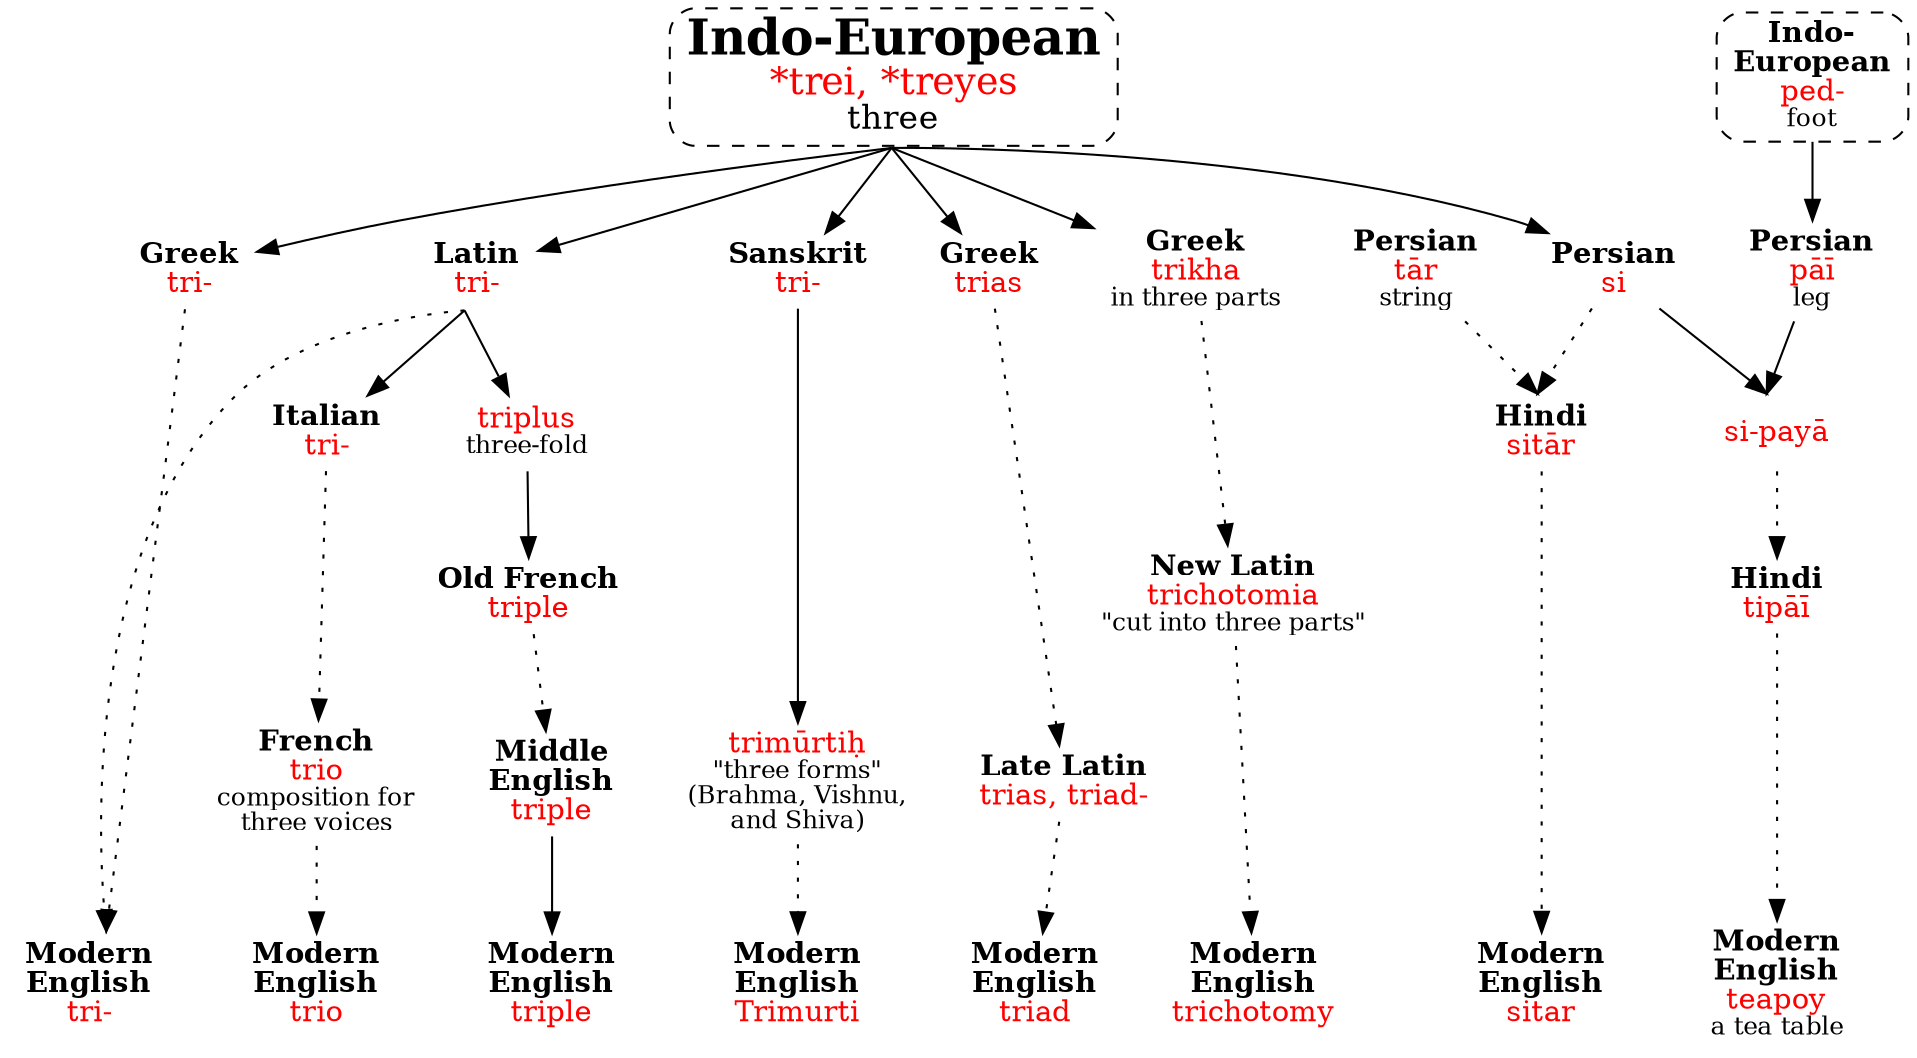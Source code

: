 strict digraph {
/* sources: AHD */
node [shape=none]

treiIE [label=<<font point-size="24"><b>Indo-European</b></font><br/><font point-size="18" color="red">*trei, *treyes</font><br/><font point-size="16">three</font>> shape=box style="dashed,rounded" URL="trei-three0.svg" tooltip="Indo-European \"*trei\" three"]

/* tri- */
triL [label=<<b>Latin</b><br/><font color="red">tri-</font>>]
triG [label=<<b>Greek</b><br/><font color="red">tri-</font>>]
tri [label=<<b>Modern<br/>English</b><br/><font color="red">tri-</font>>]
treiIE -> { triL triG } [sametail=1]
triL -> tri [style=dotted sametail=1 samehead=1]
triG -> tri [style=dotted sametail=1 samehead=1]

/* omitted: tribe (contested), triclinium (bench), several other tri's, trierarch (trireme captain) */

/* trio */
triI [label=<<b>Italian</b><br/><font color="red">tri-</font>>]
trioF [label=<<b>French</b><br/><font color="red">trio</font><br/><font point-size="12">composition for<br/>three voices</font>>]
trio [label=<<b>Modern<br/>English</b><br/><font color="red">trio</font>>]
triL -> triI [sametail=1]
triI -> trioF -> trio [style=dotted]

/* triple */
triplusL [label=<<font color="red">triplus</font><br/><font point-size="12">three-fold</font>>] // influenced by Gk triploos ?
tripleOF [label=<<b>Old French</b><br/><font color="red">triple</font>>]
tripleME [label=<<b>Middle<br/>English</b><br/><font color="red">triple</font>>]
triple [label=<<b>Modern<br/>English</b><br/><font color="red">triple</font>>]
triL -> triplusL [sametail=1]
triplusL -> tripleOF
tripleOF -> tripleME [style=dotted]
tripleME -> triple

/* Trimurti (Hinduism: Brahma, Vishnu, and Shiva) */
triSk [label=<<b>Sanskrit</b><br/><font color="red">tri-</font>>]
trimurtiSk [label=<<font color="red">trimūrtiḥ</font><br/><font point-size="12">"three forms"<br/>(Brahma, Vishnu,<br/>and Shiva)</font>>]
trimurti [label=<<b>Modern<br/>English</b><br/><font color="red">Trimurti</font>>]
treiIE -> triSk [sametail=1]
triSk -> trimurtiSk
trimurtiSk -> trimurti [style=dotted]

/* triad */
triasG [label=<<b>Greek</b><br/><font color="red">trias</font>>]
triasL [label=<<b>Late Latin</b><br/><font color="red">trias, triad-</font>>]
triad [label=<<b>Modern<br/>English</b><br/><font color="red">triad</font>>]
treiIE -> triasG [sametail=1]
triasG -> triasL -> triad [style=dotted]

/* trichotomy */
trikhaG [label=<<b>Greek</b><br/><font color="red">trikha</font><br/><font point-size="12">in three parts</font>>]
trichotomiaNL [label=<<b>New Latin</b><br/><font color="red">trichotomia</font><br/><font point-size="12">"cut into three parts"</font>>]
trichotomy [label=<<b>Modern<br/>English</b><br/><font color="red">trichotomy</font>>]
treiIE -> trikhaG [sametail=1]
trikhaG -> trichotomiaNL -> trichotomy [style=dotted]

/* sitar */
siP [label=<<b>Persian</b><br/><font color="red">si</font>>]
tarP [label=<<b>Persian</b><br/><font color="red">tār</font><br/><font point-size="12">string</font>>] // FROM TEN-STRETCH
sitarH [label=<<b>Hindi</b><br/><font color="red">sitār</font>>]
sitar [label=<<b>Modern<br/>English</b><br/><font color="red">sitar</font>>]
treiIE -> siP [sametail=1]
{ siP tarP } -> sitarH [style=dotted samehead=1]
sitarH -> sitar [style=dotted]

/* teapoy */
pedIE [label=<<b>Indo-<br/>European</b><br/><font color="red">ped-</font><br/><font point-size="12">foot</font>> shape=box style="dashed,rounded" URL="ped-foot4.svg"]
paiP [label=<<b>Persian</b><br/><font color="red">pāī</font><br/><font point-size="12">leg</font>>]
sipayaP [label=<<font color="red">si-payā</font>>]
tipaiH [label=<<b>Hindi</b><br/><font color="red">tipāī</font>>]
teapoy [label=<<b>Modern<br/>English</b><br/><font color="red">teapoy</font><br/><font point-size="12">a tea table</font>>]
pedIE -> paiP
siP -> sipayaP [samehead=1]
paiP -> sipayaP [samehead=1]
sipayaP -> tipaiH [style=dotted] // influenced by H tir "three"
tipaiH -> teapoy [style=dotted] // doubtless influenced by "tea"

{ rank=sink tri trio triple trimurti triad trichotomy sitar teapoy }
{ rank=source treiIE pedIE }
{ rank=same triL triG }
}